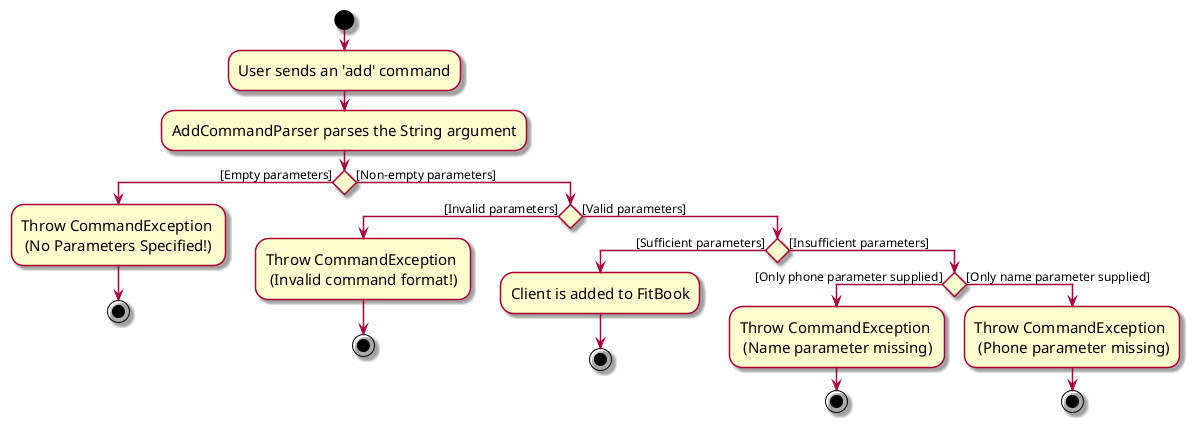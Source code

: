 @startuml
skin rose
skinparam ActivityFontSize 15
skinparam ArrowFontSize 12
start
:User sends an 'add' command;
:AddCommandParser parses the String argument;
if () then ([Empty parameters])
:Throw CommandException \n (No Parameters Specified!);
stop
else ([Non-empty parameters])
    if () then ([Invalid parameters])
    :Throw CommandException \n (Invalid command format!);
    stop
    else ([Valid parameters])
        if () then ([Sufficient parameters])
        :Client is added to FitBook;
        stop
        else ([Insufficient parameters])
            if () then ([Only phone parameter supplied])
            :Throw CommandException \n (Name parameter missing);
            stop
            else ([Only name parameter supplied])
            :Throw CommandException \n (Phone parameter missing);
stop
endif

@enduml
